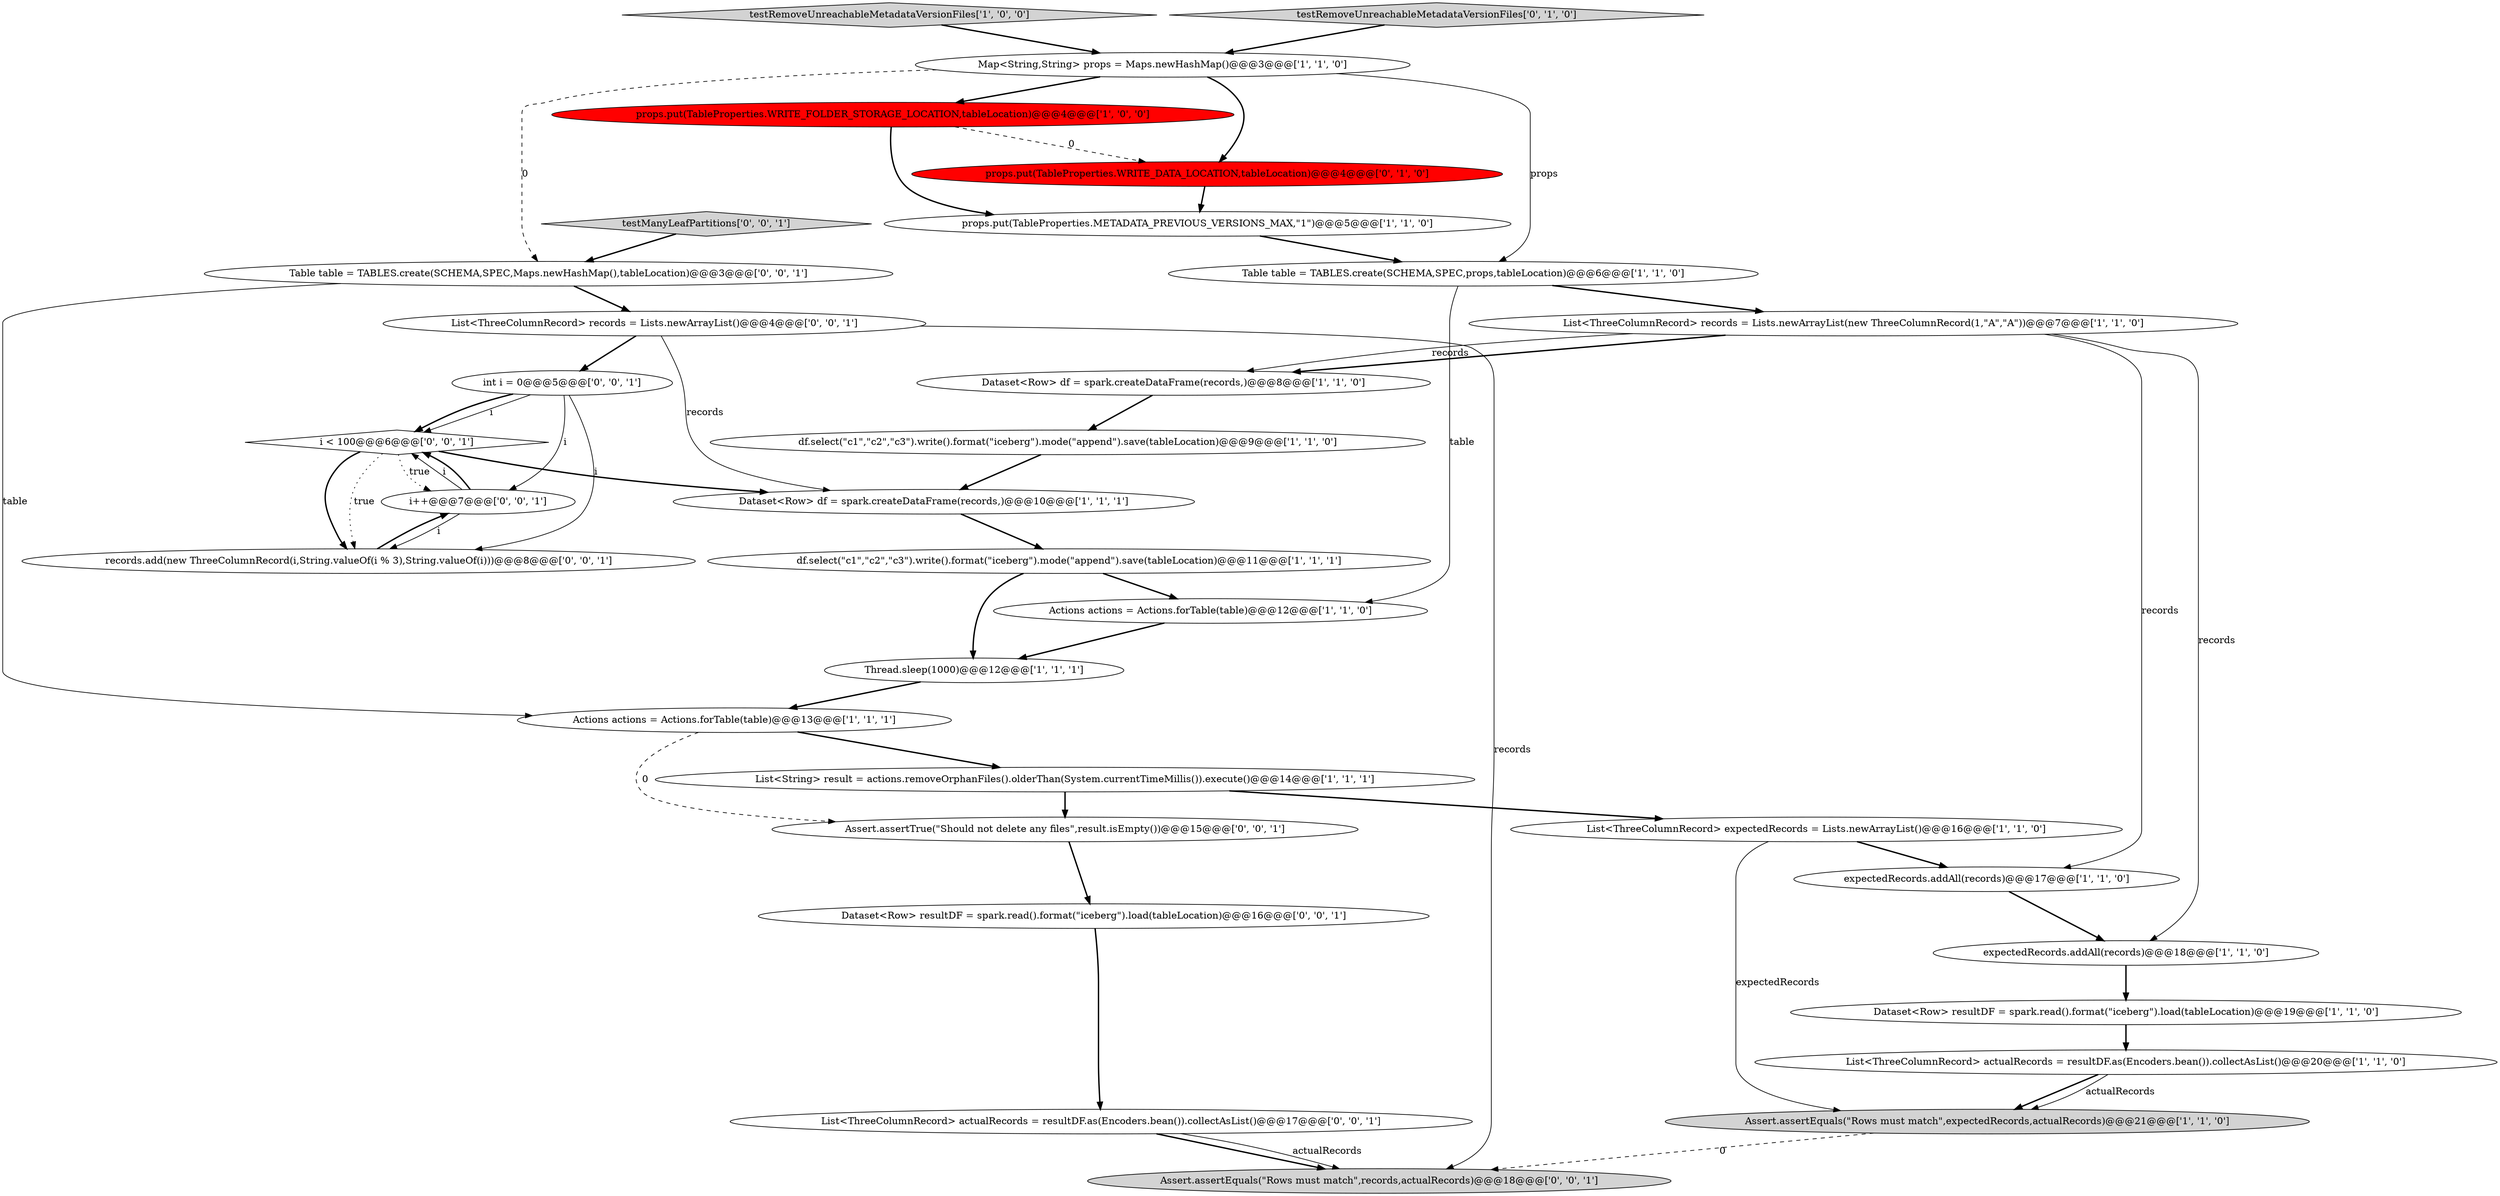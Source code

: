 digraph {
30 [style = filled, label = "Table table = TABLES.create(SCHEMA,SPEC,Maps.newHashMap(),tableLocation)@@@3@@@['0', '0', '1']", fillcolor = white, shape = ellipse image = "AAA0AAABBB3BBB"];
26 [style = filled, label = "i < 100@@@6@@@['0', '0', '1']", fillcolor = white, shape = diamond image = "AAA0AAABBB3BBB"];
6 [style = filled, label = "expectedRecords.addAll(records)@@@17@@@['1', '1', '0']", fillcolor = white, shape = ellipse image = "AAA0AAABBB1BBB"];
2 [style = filled, label = "Actions actions = Actions.forTable(table)@@@12@@@['1', '1', '0']", fillcolor = white, shape = ellipse image = "AAA0AAABBB1BBB"];
27 [style = filled, label = "i++@@@7@@@['0', '0', '1']", fillcolor = white, shape = ellipse image = "AAA0AAABBB3BBB"];
17 [style = filled, label = "Dataset<Row> df = spark.createDataFrame(records,)@@@8@@@['1', '1', '0']", fillcolor = white, shape = ellipse image = "AAA0AAABBB1BBB"];
11 [style = filled, label = "props.put(TableProperties.METADATA_PREVIOUS_VERSIONS_MAX,\"1\")@@@5@@@['1', '1', '0']", fillcolor = white, shape = ellipse image = "AAA0AAABBB1BBB"];
10 [style = filled, label = "Dataset<Row> resultDF = spark.read().format(\"iceberg\").load(tableLocation)@@@19@@@['1', '1', '0']", fillcolor = white, shape = ellipse image = "AAA0AAABBB1BBB"];
25 [style = filled, label = "Dataset<Row> resultDF = spark.read().format(\"iceberg\").load(tableLocation)@@@16@@@['0', '0', '1']", fillcolor = white, shape = ellipse image = "AAA0AAABBB3BBB"];
13 [style = filled, label = "testRemoveUnreachableMetadataVersionFiles['1', '0', '0']", fillcolor = lightgray, shape = diamond image = "AAA0AAABBB1BBB"];
32 [style = filled, label = "records.add(new ThreeColumnRecord(i,String.valueOf(i % 3),String.valueOf(i)))@@@8@@@['0', '0', '1']", fillcolor = white, shape = ellipse image = "AAA0AAABBB3BBB"];
4 [style = filled, label = "Actions actions = Actions.forTable(table)@@@13@@@['1', '1', '1']", fillcolor = white, shape = ellipse image = "AAA0AAABBB1BBB"];
23 [style = filled, label = "testManyLeafPartitions['0', '0', '1']", fillcolor = lightgray, shape = diamond image = "AAA0AAABBB3BBB"];
22 [style = filled, label = "List<ThreeColumnRecord> records = Lists.newArrayList()@@@4@@@['0', '0', '1']", fillcolor = white, shape = ellipse image = "AAA0AAABBB3BBB"];
9 [style = filled, label = "expectedRecords.addAll(records)@@@18@@@['1', '1', '0']", fillcolor = white, shape = ellipse image = "AAA0AAABBB1BBB"];
15 [style = filled, label = "Dataset<Row> df = spark.createDataFrame(records,)@@@10@@@['1', '1', '1']", fillcolor = white, shape = ellipse image = "AAA0AAABBB1BBB"];
31 [style = filled, label = "List<ThreeColumnRecord> actualRecords = resultDF.as(Encoders.bean()).collectAsList()@@@17@@@['0', '0', '1']", fillcolor = white, shape = ellipse image = "AAA0AAABBB3BBB"];
7 [style = filled, label = "Map<String,String> props = Maps.newHashMap()@@@3@@@['1', '1', '0']", fillcolor = white, shape = ellipse image = "AAA0AAABBB1BBB"];
8 [style = filled, label = "List<ThreeColumnRecord> actualRecords = resultDF.as(Encoders.bean()).collectAsList()@@@20@@@['1', '1', '0']", fillcolor = white, shape = ellipse image = "AAA0AAABBB1BBB"];
5 [style = filled, label = "props.put(TableProperties.WRITE_FOLDER_STORAGE_LOCATION,tableLocation)@@@4@@@['1', '0', '0']", fillcolor = red, shape = ellipse image = "AAA1AAABBB1BBB"];
14 [style = filled, label = "List<ThreeColumnRecord> records = Lists.newArrayList(new ThreeColumnRecord(1,\"A\",\"A\"))@@@7@@@['1', '1', '0']", fillcolor = white, shape = ellipse image = "AAA0AAABBB1BBB"];
24 [style = filled, label = "Assert.assertTrue(\"Should not delete any files\",result.isEmpty())@@@15@@@['0', '0', '1']", fillcolor = white, shape = ellipse image = "AAA0AAABBB3BBB"];
3 [style = filled, label = "Assert.assertEquals(\"Rows must match\",expectedRecords,actualRecords)@@@21@@@['1', '1', '0']", fillcolor = lightgray, shape = ellipse image = "AAA0AAABBB1BBB"];
20 [style = filled, label = "props.put(TableProperties.WRITE_DATA_LOCATION,tableLocation)@@@4@@@['0', '1', '0']", fillcolor = red, shape = ellipse image = "AAA1AAABBB2BBB"];
1 [style = filled, label = "df.select(\"c1\",\"c2\",\"c3\").write().format(\"iceberg\").mode(\"append\").save(tableLocation)@@@9@@@['1', '1', '0']", fillcolor = white, shape = ellipse image = "AAA0AAABBB1BBB"];
12 [style = filled, label = "df.select(\"c1\",\"c2\",\"c3\").write().format(\"iceberg\").mode(\"append\").save(tableLocation)@@@11@@@['1', '1', '1']", fillcolor = white, shape = ellipse image = "AAA0AAABBB1BBB"];
16 [style = filled, label = "Thread.sleep(1000)@@@12@@@['1', '1', '1']", fillcolor = white, shape = ellipse image = "AAA0AAABBB1BBB"];
29 [style = filled, label = "Assert.assertEquals(\"Rows must match\",records,actualRecords)@@@18@@@['0', '0', '1']", fillcolor = lightgray, shape = ellipse image = "AAA0AAABBB3BBB"];
28 [style = filled, label = "int i = 0@@@5@@@['0', '0', '1']", fillcolor = white, shape = ellipse image = "AAA0AAABBB3BBB"];
0 [style = filled, label = "Table table = TABLES.create(SCHEMA,SPEC,props,tableLocation)@@@6@@@['1', '1', '0']", fillcolor = white, shape = ellipse image = "AAA0AAABBB1BBB"];
19 [style = filled, label = "List<ThreeColumnRecord> expectedRecords = Lists.newArrayList()@@@16@@@['1', '1', '0']", fillcolor = white, shape = ellipse image = "AAA0AAABBB1BBB"];
21 [style = filled, label = "testRemoveUnreachableMetadataVersionFiles['0', '1', '0']", fillcolor = lightgray, shape = diamond image = "AAA0AAABBB2BBB"];
18 [style = filled, label = "List<String> result = actions.removeOrphanFiles().olderThan(System.currentTimeMillis()).execute()@@@14@@@['1', '1', '1']", fillcolor = white, shape = ellipse image = "AAA0AAABBB1BBB"];
3->29 [style = dashed, label="0"];
0->2 [style = solid, label="table"];
18->24 [style = bold, label=""];
30->22 [style = bold, label=""];
28->26 [style = solid, label="i"];
26->32 [style = bold, label=""];
23->30 [style = bold, label=""];
17->1 [style = bold, label=""];
1->15 [style = bold, label=""];
26->27 [style = dotted, label="true"];
8->3 [style = bold, label=""];
18->19 [style = bold, label=""];
7->0 [style = solid, label="props"];
31->29 [style = bold, label=""];
14->17 [style = bold, label=""];
28->26 [style = bold, label=""];
4->18 [style = bold, label=""];
22->28 [style = bold, label=""];
32->27 [style = bold, label=""];
12->16 [style = bold, label=""];
7->20 [style = bold, label=""];
9->10 [style = bold, label=""];
14->17 [style = solid, label="records"];
28->27 [style = solid, label="i"];
19->6 [style = bold, label=""];
22->15 [style = solid, label="records"];
19->3 [style = solid, label="expectedRecords"];
31->29 [style = solid, label="actualRecords"];
5->20 [style = dashed, label="0"];
25->31 [style = bold, label=""];
14->9 [style = solid, label="records"];
22->29 [style = solid, label="records"];
8->3 [style = solid, label="actualRecords"];
12->2 [style = bold, label=""];
0->14 [style = bold, label=""];
11->0 [style = bold, label=""];
7->5 [style = bold, label=""];
30->4 [style = solid, label="table"];
10->8 [style = bold, label=""];
14->6 [style = solid, label="records"];
27->32 [style = solid, label="i"];
26->32 [style = dotted, label="true"];
13->7 [style = bold, label=""];
24->25 [style = bold, label=""];
7->30 [style = dashed, label="0"];
26->15 [style = bold, label=""];
21->7 [style = bold, label=""];
28->32 [style = solid, label="i"];
5->11 [style = bold, label=""];
15->12 [style = bold, label=""];
4->24 [style = dashed, label="0"];
16->4 [style = bold, label=""];
6->9 [style = bold, label=""];
27->26 [style = solid, label="i"];
20->11 [style = bold, label=""];
27->26 [style = bold, label=""];
2->16 [style = bold, label=""];
}
